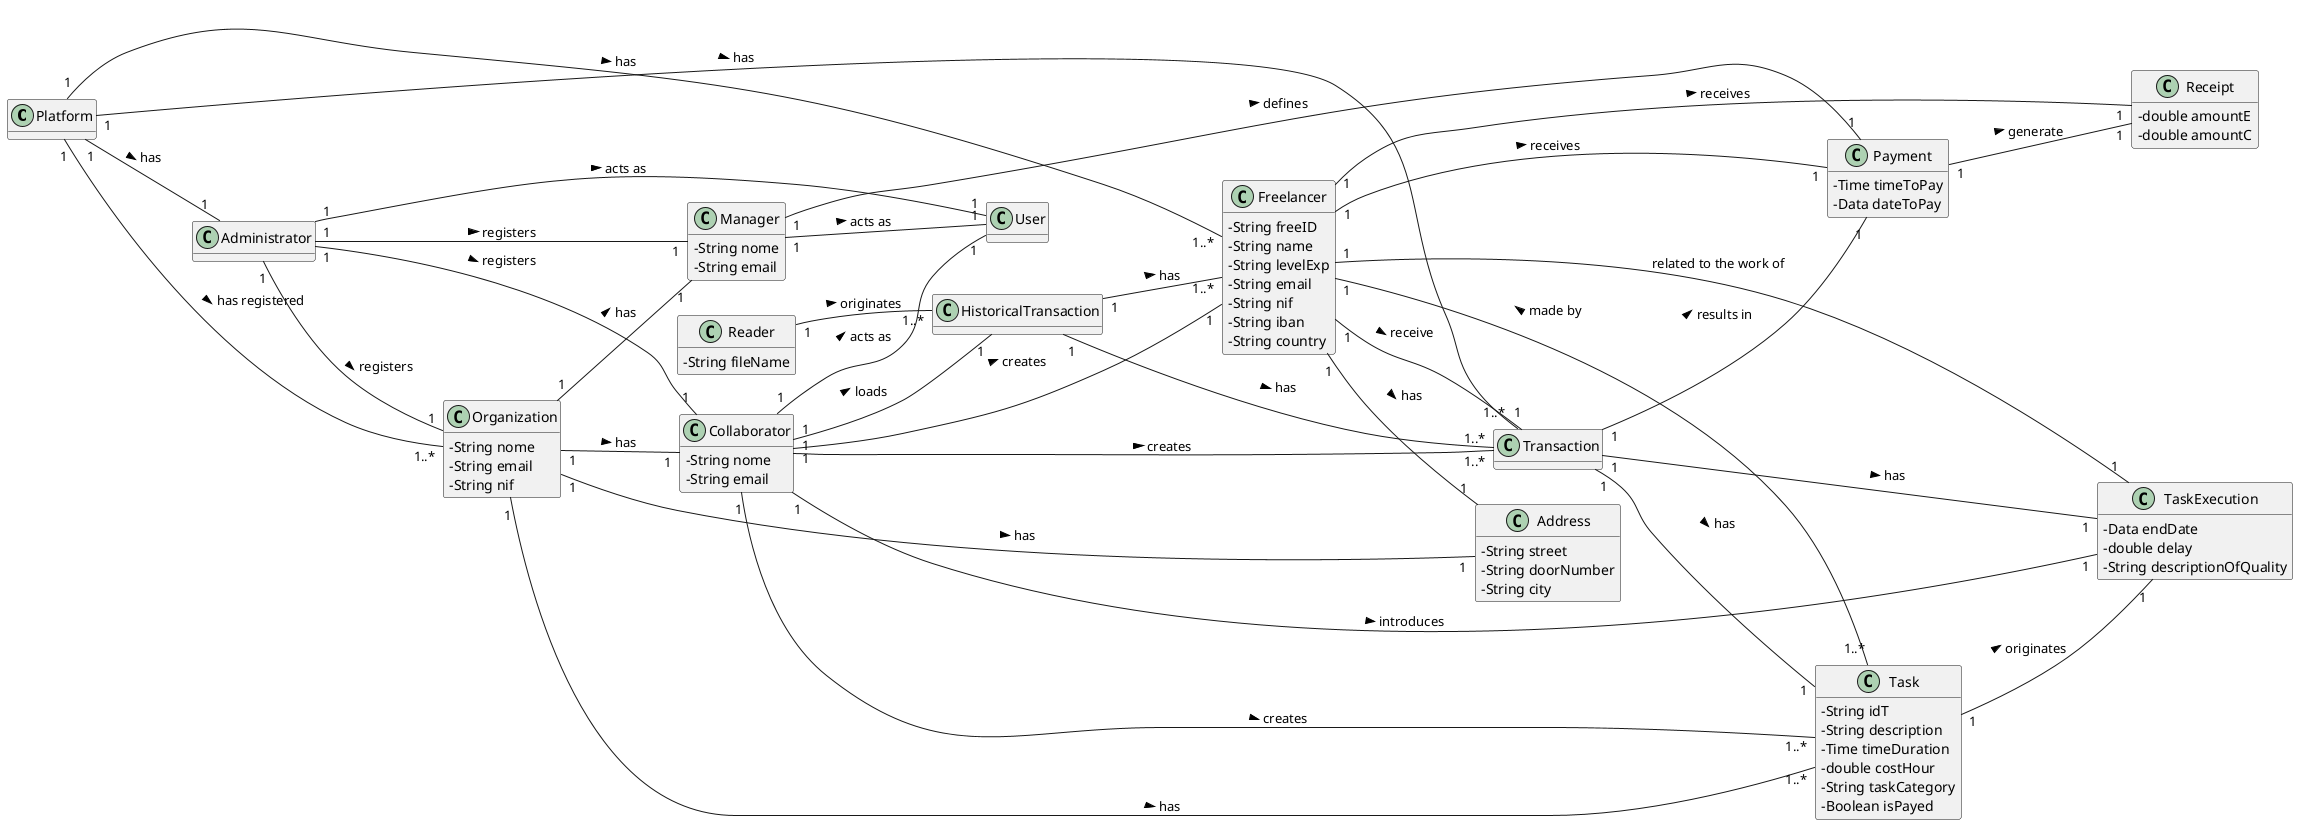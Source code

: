 @startuml
skinparam classAttributeIconSize 0
hide methods
left to right direction

class Platform{
}
class Freelancer {
  -String freeID
  -String name
  -String levelExp
  -String email
  -String nif
  -String iban
  -String country
}

class Organization {
  -String nome
  -String email
  -String nif
}

class Collaborator{
  -String nome
  -String email
}

class Task {
  -String idT
  -String description
  -Time timeDuration
  -double costHour
  -String taskCategory
  -Boolean isPayed
}

class Manager {
  -String nome
  -String email
}

class User {
}

class Receipt {
  -double amountE
  -double amountC
}

class Transaction {

}

class Address{
  -String street
  -String doorNumber
  -String city
}

class Administrator {
}

class Payment{
  -Time timeToPay
  -Data dateToPay
}

class Reader {
  -String fileName
}

class HistoricalTransaction{
}

class TaskExecution{
  -Data endDate
  -double delay
  -String descriptionOfQuality
  }

Freelancer "1" -- "1" Transaction: receive >
Freelancer "1" -- "1" Receipt: receives > 
Freelancer "1" -- "1" Payment: receives >
Freelancer "1" -- "1" Address: has >

Task "1..*" -- "1" Freelancer: made by >


Platform "1" -- "1..*" Transaction: has >
Platform "1" -- "1" Administrator: has >
Platform "1" -- "1..*" Organization: has registered >
Platform "1" -- "1..*" Freelancer: has >

Organization "1" -- "1" Address: has >
Organization "1" -- "1" Manager: has >
Organization "1" -- "1" Collaborator: has >
Organization "1" -- "1..*" Task: has >

Manager "1" -- "1" User: acts as >
Manager "1" -- "1" Payment: defines >

Administrator "1" -- "1" Organization: registers >
Administrator "1" -- "1" User: acts as >
Administrator "1" -- "1" Collaborator: registers >
Administrator "1" -- "1" Manager: registers >

Transaction "1" -- "1" Payment: results in >
Transaction "1" -- "1" Task: has >
Transaction "1" -- "1" TaskExecution: has >


Payment "1" -- "1" Receipt: generate >


Reader "1" -- "1..*" HistoricalTransaction: originates >

HistoricalTransaction "1" -- "1..*" Transaction: has >
HistoricalTransaction "1" -- "1..*" Freelancer: has >

Collaborator "1" -- "1" Freelancer: creates >
Collaborator "1" -- "1..*" Task: creates >
Collaborator "1" -- "1..*" Transaction: creates >
Collaborator "1" -- "1" User: acts as >
Collaborator "1" -- "1" HistoricalTransaction: loads >
Collaborator "1" -- "1" TaskExecution: introduces >

TaskExecution "1" -- "1" Freelancer: related to the work of

Task "1" -- "1" TaskExecution : originates >



@enduml



